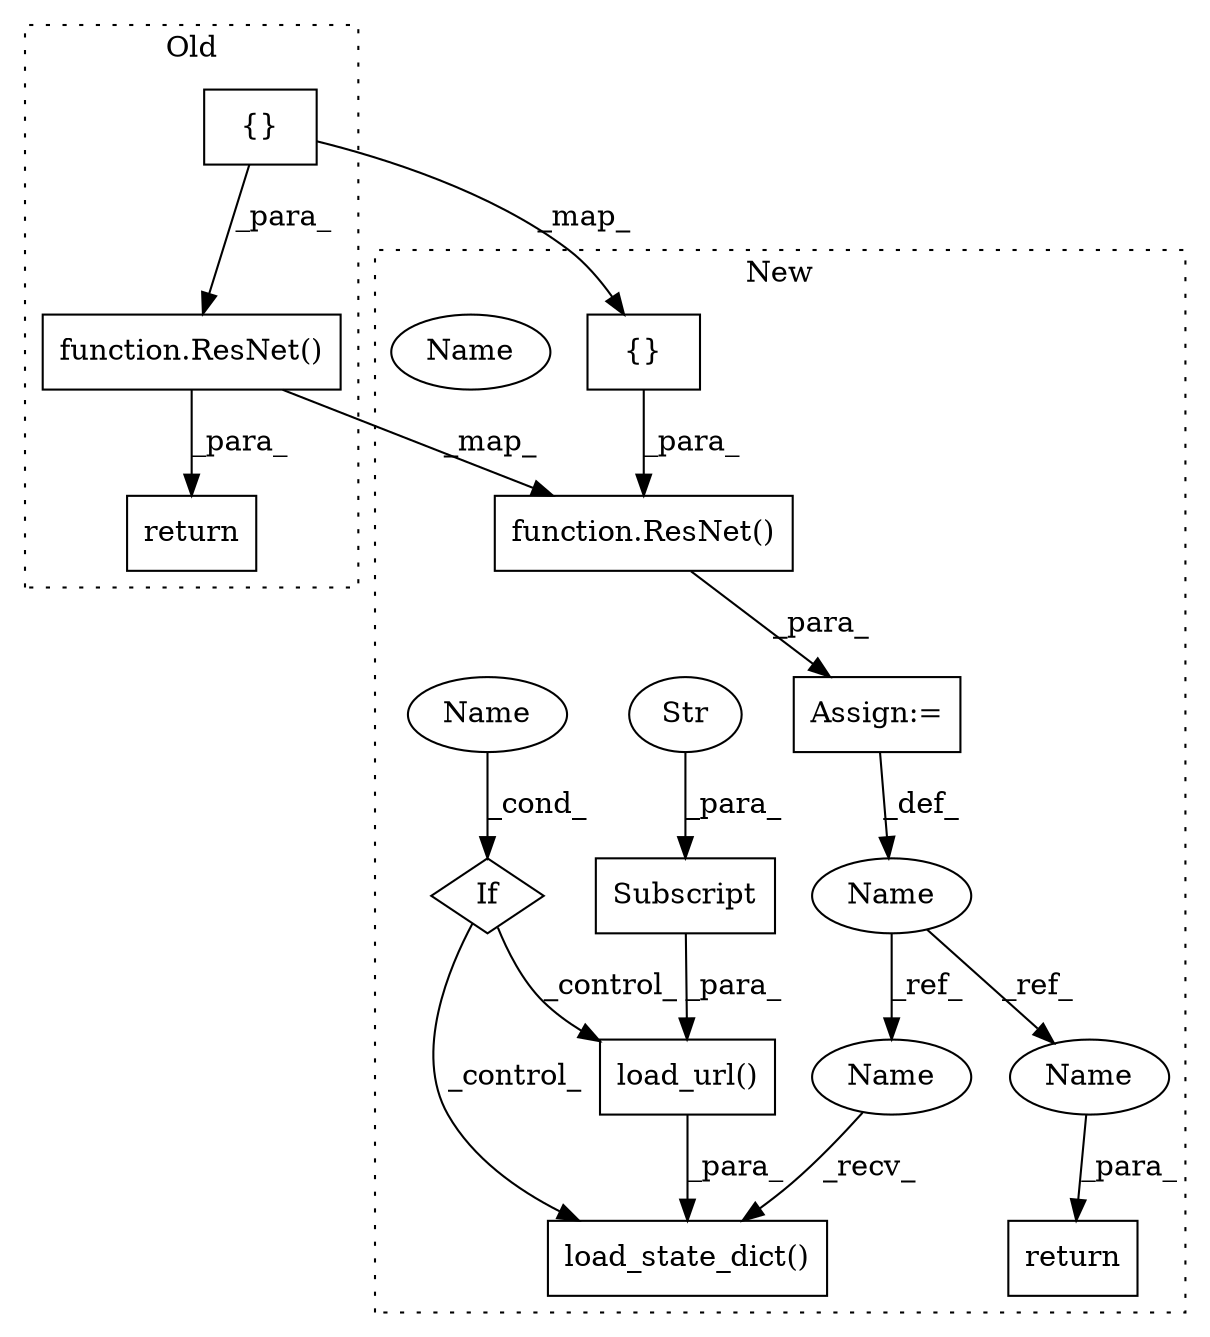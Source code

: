 digraph G {
subgraph cluster0 {
1 [label="function.ResNet()" a="75" s="4245,4276" l="7,11" shape="box"];
3 [label="{}" a="59" s="4264,4275" l="1,0" shape="box"];
5 [label="return" a="93" s="4238" l="7" shape="box"];
label = "Old";
style="dotted";
}
subgraph cluster1 {
2 [label="function.ResNet()" a="75" s="6274,6305" l="7,11" shape="box"];
4 [label="{}" a="59" s="6293,6304" l="1,0" shape="box"];
6 [label="return" a="93" s="6414" l="7" shape="box"];
7 [label="Name" a="87" s="6266" l="5" shape="ellipse"];
8 [label="load_state_dict()" a="75" s="6344,6408" l="22,1" shape="box"];
9 [label="If" a="96" s="6321" l="3" shape="diamond"];
10 [label="Name" a="87" s="6324" l="10" shape="ellipse"];
11 [label="load_url()" a="75" s="6366,6407" l="19,1" shape="box"];
12 [label="Subscript" a="63" s="6385,0" l="22,0" shape="box"];
13 [label="Str" a="66" s="6396" l="10" shape="ellipse"];
14 [label="Assign:=" a="68" s="6271" l="3" shape="box"];
15 [label="Name" a="87" s="6324" l="10" shape="ellipse"];
16 [label="Name" a="87" s="6344" l="5" shape="ellipse"];
17 [label="Name" a="87" s="6421" l="5" shape="ellipse"];
label = "New";
style="dotted";
}
1 -> 5 [label="_para_"];
1 -> 2 [label="_map_"];
2 -> 14 [label="_para_"];
3 -> 1 [label="_para_"];
3 -> 4 [label="_map_"];
4 -> 2 [label="_para_"];
7 -> 16 [label="_ref_"];
7 -> 17 [label="_ref_"];
9 -> 8 [label="_control_"];
9 -> 11 [label="_control_"];
11 -> 8 [label="_para_"];
12 -> 11 [label="_para_"];
13 -> 12 [label="_para_"];
14 -> 7 [label="_def_"];
15 -> 9 [label="_cond_"];
16 -> 8 [label="_recv_"];
17 -> 6 [label="_para_"];
}